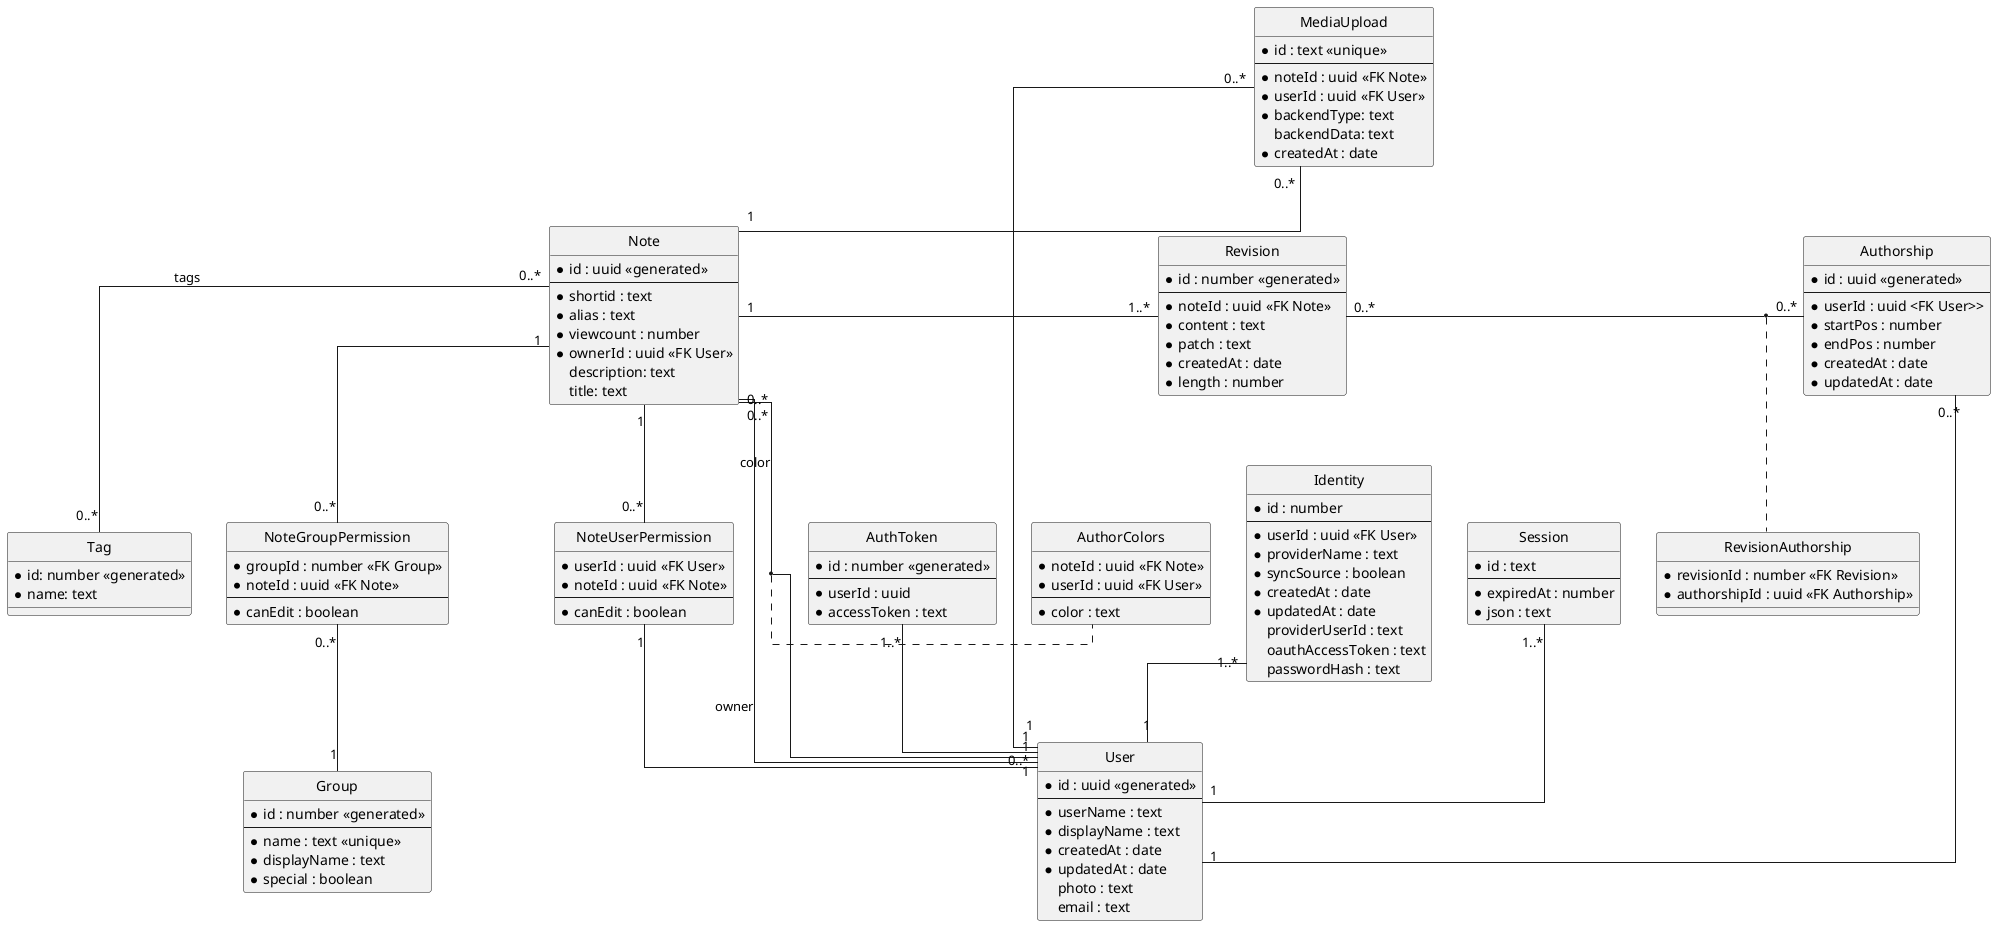 @startuml
' hide the spot
hide circle

' avoid problems with angled crows feet
skinparam linetype ortho

entity "Note" {
  *id : uuid <<generated>>
  --
  *shortid : text
  *alias : text
  *viewcount : number
  *ownerId : uuid <<FK User>>
  description: text
  title: text
}

entity "User" {
  *id : uuid <<generated>>
  --
  *userName : text
  *displayName : text
  *createdAt : date
  *updatedAt : date
  photo : text
  email : text
}

entity "AuthToken" as authToken{
  *id : number <<generated>>
  --
  *userId : uuid
  *accessToken : text
}

entity "Identity" {
  *id : number
  --
  *userId : uuid <<FK User>>
  ' Identifies the external login provider and is set in the config
  *providerName : text
  *syncSource : boolean
  *createdAt : date
  *updatedAt : date
  ' The unique identifier of a user from the login provider
  providerUserId : text
  ' Token used to access the OAuth provider in the users name. Can be NULL
  oauthAccessToken : text
  ' Password hash. Can be NULL
  passwordHash : text
}

entity "Session" {
  *id : text
  --
  *expiredAt : number
  *json : text
}


entity "Revision" {
  *id : number <<generated>>
  --
  *noteId : uuid <<FK Note>>
  *content : text
  *patch : text
  *createdAt : date
  *length : number
}

entity "Authorship" {
  *id : uuid <<generated>>
  --
  *userId : uuid <FK User>>
  *startPos : number
  *endPos : number
  *createdAt : date
  *updatedAt : date
}

entity "RevisionAuthorship" {
  *revisionId : number <<FK Revision>>
  *authorshipId : uuid <<FK Authorship>>
}

entity "AuthorColors" {
  *noteId : uuid <<FK Note>>
  *userId : uuid <<FK User>>
  --
  *color : text
}


entity "NoteUserPermission" {
  *userId : uuid <<FK User>>
  *noteId : uuid <<FK Note>>
  --
  *canEdit : boolean
}

entity "Group" {
  *id : number <<generated>>
  --
  *name : text <<unique>>
  *displayName : text
  ' Is set to denote a special group
  ' Special groups are used to map the old share settings like "everyone can edit"
  ' or "logged in users can view" to the group permission system
  *special : boolean
  }

entity "NoteGroupPermission" {
  *groupId : number <<FK Group>>
  *noteId : uuid <<FK Note>>
  --
  *canEdit : boolean
}

entity "Tag" {
  *id: number <<generated>>
  *name: text
}

entity "MediaUpload" {
  *id : text <<unique>>
  --
  *noteId : uuid <<FK Note>>
  *userId : uuid <<FK User>>
  *backendType: text
  backendData: text
  *createdAt : date
}

Note "1" - "1..*" Revision
Revision "0..*" - "0..*" Authorship
(Revision, Authorship) .. RevisionAuthorship
Authorship "0..*" -- "1" User
Note "0..*" -- "1" User : owner
Note "1" -- "0..*" NoteUserPermission
NoteUserPermission "1" -- "1" User
Note "1" -- "0..*" NoteGroupPermission
NoteGroupPermission "0..*" -- "1" Group
Identity "1..*" -- "1" User
authToken "1..*" -- "1" User
Session "1..*" -- "1" User
Note "0..*" -- "0..*" User : color
(Note, User) .. AuthorColors
Note "0..*" -- "0..*" Tag : tags
MediaUpload "0..*" -- "1" Note
MediaUpload "0..*" -- "1" User
@enduml
